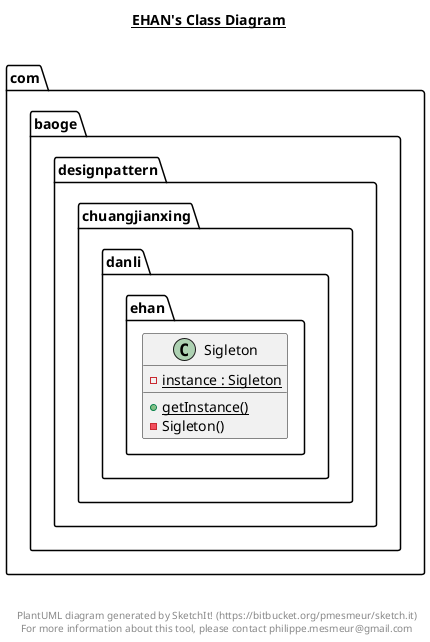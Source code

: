 @startuml

title __EHAN's Class Diagram__\n

  namespace com.baoge.designpattern {
    namespace chuangjianxing {
      namespace danli.ehan {
        class com.baoge.designpattern.chuangjianxing.danli.ehan.Sigleton {
            {static} - instance : Sigleton
            {static} + getInstance()
            - Sigleton()
        }
      }
    }
  }
  



right footer


PlantUML diagram generated by SketchIt! (https://bitbucket.org/pmesmeur/sketch.it)
For more information about this tool, please contact philippe.mesmeur@gmail.com
endfooter

@enduml
